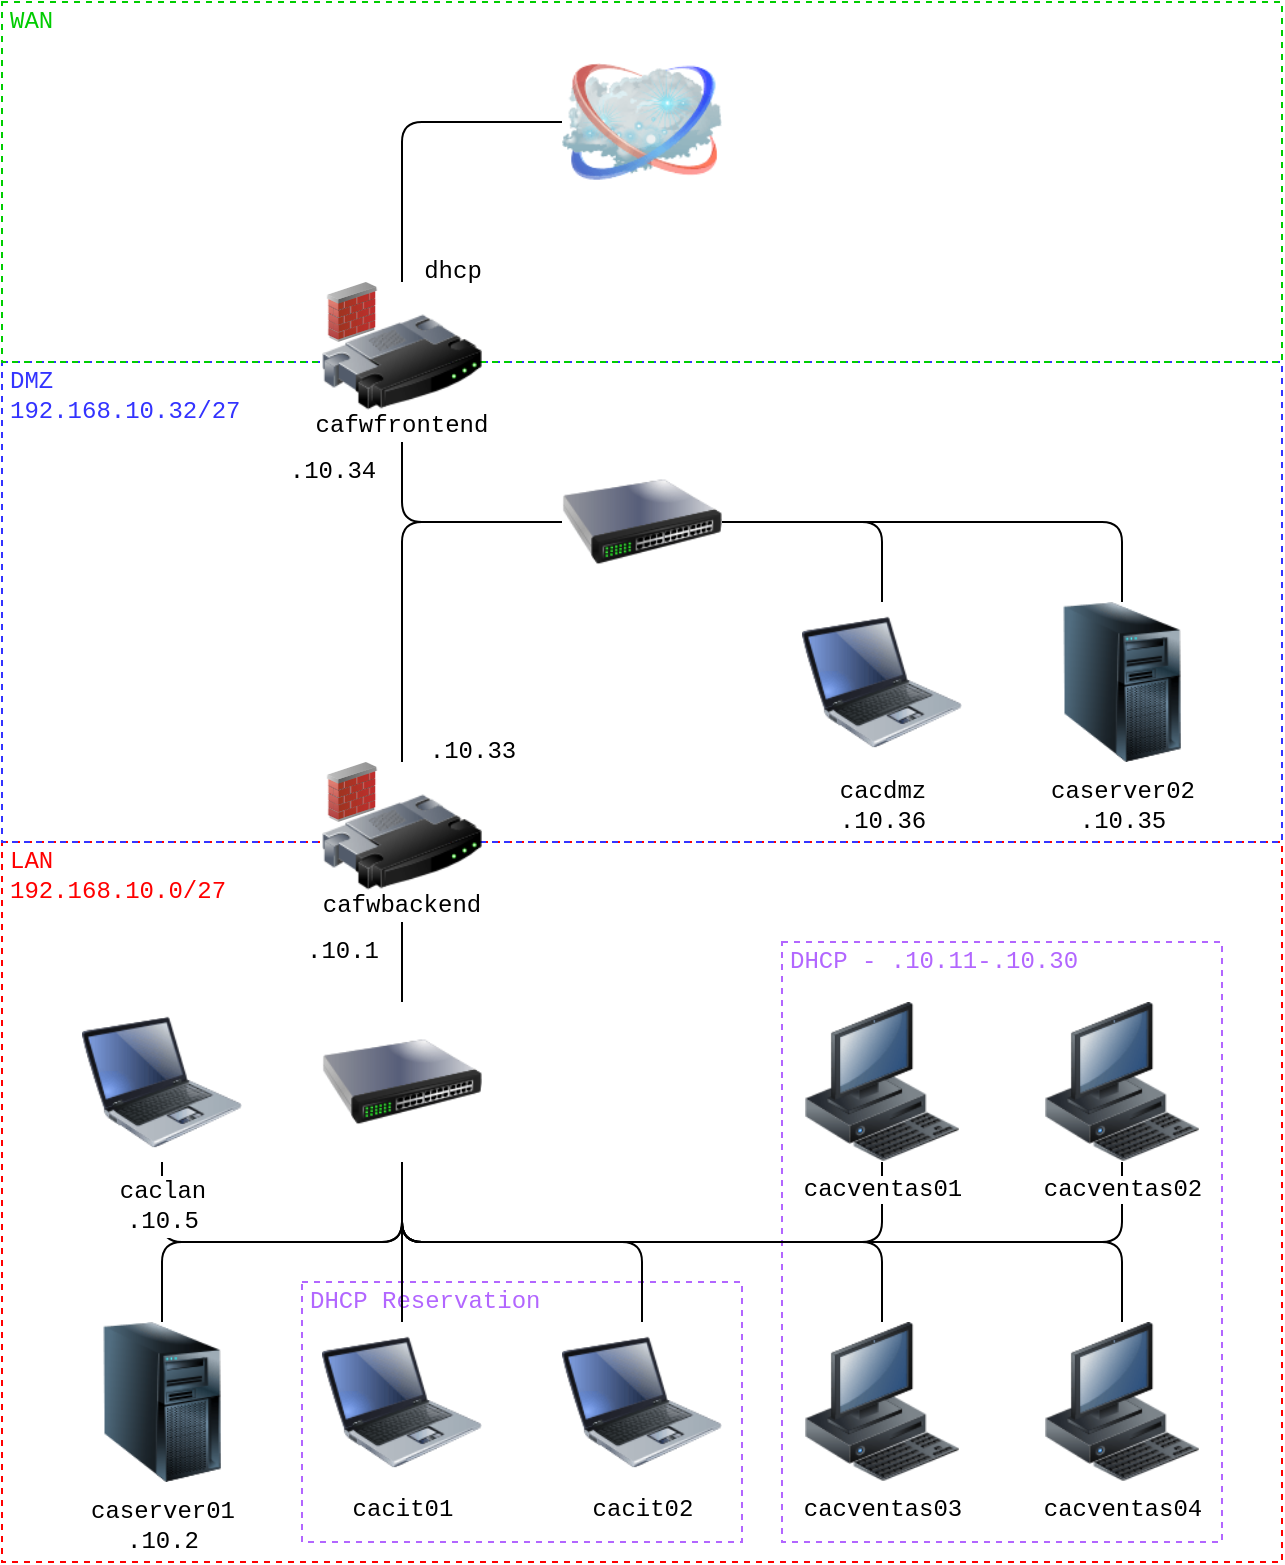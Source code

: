 <mxfile version="21.1.5" type="device">
  <diagram id="33OmDrIaeGSOIB73MbsL" name="Topologia">
    <mxGraphModel dx="837" dy="394" grid="1" gridSize="10" guides="1" tooltips="1" connect="1" arrows="1" fold="1" page="1" pageScale="1" pageWidth="827" pageHeight="1169" math="0" shadow="0">
      <root>
        <mxCell id="0" />
        <mxCell id="1" parent="0" />
        <mxCell id="o23Nrrs_6emBy7w_cN3G-1" value="&lt;span style=&quot;&quot;&gt;&lt;font color=&quot;#ff0000&quot; face=&quot;Courier New&quot;&gt;LAN&lt;br&gt;192.168.10.0/27&lt;/font&gt;&lt;br&gt;&lt;/span&gt;" style="html=1;fontColor=#FF3333;fontStyle=0;align=left;verticalAlign=top;spacing=0;labelBorderColor=none;fillColor=none;dashed=1;strokeWidth=1;strokeColor=#FF0000;spacingLeft=4;spacingTop=-3;" parent="1" vertex="1">
          <mxGeometry x="80" y="460" width="640" height="360" as="geometry" />
        </mxCell>
        <mxCell id="o23Nrrs_6emBy7w_cN3G-4" value="&lt;font color=&quot;#3333ff&quot; style=&quot;&quot;&gt;&lt;font face=&quot;Courier New&quot;&gt;DMZ&lt;br&gt;192.168.10.32/27&lt;/font&gt;&lt;br&gt;&lt;/font&gt;" style="html=1;fontColor=#FF3333;fontStyle=0;align=left;verticalAlign=top;spacing=0;labelBorderColor=none;fillColor=none;dashed=1;strokeWidth=1;strokeColor=#3333FF;spacingLeft=4;spacingTop=-3;" parent="1" vertex="1">
          <mxGeometry x="80" y="220" width="640" height="240" as="geometry" />
        </mxCell>
        <mxCell id="arEiqzPymut2pV-jFZNy-126" value="&lt;font face=&quot;Courier New&quot; color=&quot;#b266ff&quot;&gt;&lt;span style=&quot;&quot;&gt;DHCP Reservation&lt;/span&gt;&lt;/font&gt;" style="html=1;fontColor=#FF3333;fontStyle=0;align=left;verticalAlign=top;spacing=0;labelBorderColor=none;fillColor=none;dashed=1;strokeWidth=1;strokeColor=#B266FF;spacingLeft=4;spacingTop=-3;" parent="1" vertex="1">
          <mxGeometry x="230" y="680" width="220" height="130" as="geometry" />
        </mxCell>
        <mxCell id="a8zwOk9L44SKZ_68pjwN-44" style="edgeStyle=orthogonalEdgeStyle;rounded=1;orthogonalLoop=1;jettySize=auto;html=1;exitX=0.5;exitY=0;exitDx=0;exitDy=0;endArrow=none;endFill=0;strokeColor=default;elbow=vertical;entryX=0.5;entryY=1;entryDx=0;entryDy=0;strokeWidth=1;fontStyle=0" parent="1" source="a8zwOk9L44SKZ_68pjwN-42" target="a8zwOk9L44SKZ_68pjwN-40" edge="1">
          <mxGeometry relative="1" as="geometry">
            <mxPoint x="170" y="350" as="sourcePoint" />
            <mxPoint x="10" y="310" as="targetPoint" />
            <Array as="points" />
          </mxGeometry>
        </mxCell>
        <mxCell id="TXaRUqyJ7K6isS5sePby-1" value="&lt;span style=&quot;&quot;&gt;&lt;font color=&quot;#b266ff&quot; face=&quot;Courier New&quot;&gt;DHCP - .10.11-.10.30&lt;/font&gt;&lt;br&gt;&lt;/span&gt;" style="html=1;fontColor=#FF3333;fontStyle=0;align=left;verticalAlign=top;spacing=0;labelBorderColor=none;fillColor=none;dashed=1;strokeWidth=1;strokeColor=#B266FF;spacingLeft=4;spacingTop=-3;" parent="1" vertex="1">
          <mxGeometry x="470" y="510" width="220" height="300" as="geometry" />
        </mxCell>
        <mxCell id="o23Nrrs_6emBy7w_cN3G-2" value="&lt;font face=&quot;Courier New&quot; color=&quot;#00cc00&quot; style=&quot;&quot;&gt;WAN&lt;/font&gt;" style="html=1;fontColor=#FF3333;fontStyle=0;align=left;verticalAlign=top;spacing=0;labelBorderColor=none;fillColor=none;dashed=1;strokeWidth=1;strokeColor=#00CC00;spacingLeft=4;spacingTop=-3;" parent="1" vertex="1">
          <mxGeometry x="80" y="40" width="640" height="180" as="geometry" />
        </mxCell>
        <mxCell id="a8zwOk9L44SKZ_68pjwN-39" style="edgeStyle=orthogonalEdgeStyle;rounded=1;orthogonalLoop=1;jettySize=auto;html=1;endArrow=none;endFill=0;strokeColor=default;elbow=vertical;entryX=0;entryY=0.5;entryDx=0;entryDy=0;fontStyle=0;exitX=0.5;exitY=0;exitDx=0;exitDy=0;" parent="1" source="yhOIqpPcjkazi2Z7zuX--2" target="a8zwOk9L44SKZ_68pjwN-38" edge="1">
          <mxGeometry relative="1" as="geometry">
            <mxPoint x="280" y="180" as="sourcePoint" />
            <Array as="points" />
          </mxGeometry>
        </mxCell>
        <mxCell id="a8zwOk9L44SKZ_68pjwN-35" value="" style="image;html=1;image=img/lib/clip_art/networking/Switch_128x128.png;strokeColor=#3333FF;labelBorderColor=none;fontStyle=0" parent="1" vertex="1">
          <mxGeometry x="360" y="260" width="80" height="80" as="geometry" />
        </mxCell>
        <mxCell id="a8zwOk9L44SKZ_68pjwN-36" value="&lt;font face=&quot;Courier New&quot;&gt;&lt;span&gt;caserver01&lt;br&gt;&lt;/span&gt;.10.2&lt;br&gt;&lt;/font&gt;" style="image;html=1;image=img/lib/clip_art/computers/Server_Tower_128x128.png;strokeColor=#3333FF;fontStyle=0" parent="1" vertex="1">
          <mxGeometry x="120" y="700" width="80" height="80" as="geometry" />
        </mxCell>
        <mxCell id="a8zwOk9L44SKZ_68pjwN-37" value="&lt;font face=&quot;Courier New&quot;&gt;&lt;span&gt;caserver02&lt;/span&gt;&lt;br&gt;.10.35&lt;br&gt;&lt;/font&gt;" style="image;html=1;image=img/lib/clip_art/computers/Server_Tower_128x128.png;strokeColor=#3333FF;fontStyle=0" parent="1" vertex="1">
          <mxGeometry x="600" y="340" width="80" height="80" as="geometry" />
        </mxCell>
        <mxCell id="a8zwOk9L44SKZ_68pjwN-38" value="" style="image;html=1;image=img/lib/clip_art/networking/Cloud_128x128.png;strokeColor=#3333FF;fontStyle=0" parent="1" vertex="1">
          <mxGeometry x="360" y="60" width="80" height="80" as="geometry" />
        </mxCell>
        <mxCell id="a8zwOk9L44SKZ_68pjwN-42" value="&lt;span&gt;cacit01&lt;/span&gt;" style="image;html=1;image=img/lib/clip_art/computers/Laptop_128x128.png;strokeColor=#3333FF;fontFamily=Courier New;fontStyle=0" parent="1" vertex="1">
          <mxGeometry x="240" y="700" width="80" height="80" as="geometry" />
        </mxCell>
        <mxCell id="a8zwOk9L44SKZ_68pjwN-43" value="&lt;span&gt;cacit02&lt;/span&gt;" style="image;html=1;image=img/lib/clip_art/computers/Laptop_128x128.png;strokeColor=#3333FF;fontFamily=Courier New;fontStyle=0" parent="1" vertex="1">
          <mxGeometry x="360" y="700" width="80" height="80" as="geometry" />
        </mxCell>
        <mxCell id="a8zwOk9L44SKZ_68pjwN-45" style="edgeStyle=orthogonalEdgeStyle;rounded=1;orthogonalLoop=1;jettySize=auto;html=1;exitX=0.5;exitY=0;exitDx=0;exitDy=0;endArrow=none;endFill=0;strokeColor=default;elbow=vertical;entryX=0.5;entryY=1;entryDx=0;entryDy=0;strokeWidth=1;fontStyle=0" parent="1" source="a8zwOk9L44SKZ_68pjwN-43" target="a8zwOk9L44SKZ_68pjwN-40" edge="1">
          <mxGeometry relative="1" as="geometry">
            <mxPoint x="-30" y="750" as="sourcePoint" />
            <mxPoint x="290" y="590" as="targetPoint" />
            <Array as="points" />
          </mxGeometry>
        </mxCell>
        <mxCell id="a8zwOk9L44SKZ_68pjwN-46" style="edgeStyle=orthogonalEdgeStyle;rounded=1;orthogonalLoop=1;jettySize=auto;html=1;exitX=0.5;exitY=1;exitDx=0;exitDy=0;endArrow=none;endFill=0;strokeColor=default;elbow=vertical;entryX=0.5;entryY=0;entryDx=0;entryDy=0;strokeWidth=1;fontStyle=0" parent="1" source="a8zwOk9L44SKZ_68pjwN-40" target="a8zwOk9L44SKZ_68pjwN-36" edge="1">
          <mxGeometry relative="1" as="geometry">
            <mxPoint x="170" y="350" as="sourcePoint" />
            <mxPoint x="10" y="310" as="targetPoint" />
            <Array as="points" />
          </mxGeometry>
        </mxCell>
        <mxCell id="a8zwOk9L44SKZ_68pjwN-48" style="edgeStyle=orthogonalEdgeStyle;rounded=1;orthogonalLoop=1;jettySize=auto;html=1;exitX=0.5;exitY=0;exitDx=0;exitDy=0;endArrow=none;endFill=0;strokeColor=default;elbow=vertical;entryX=0.5;entryY=1;entryDx=0;entryDy=0;fontStyle=0" parent="1" source="a8zwOk9L44SKZ_68pjwN-40" edge="1">
          <mxGeometry relative="1" as="geometry">
            <mxPoint x="930" y="90" as="sourcePoint" />
            <mxPoint x="280" y="500" as="targetPoint" />
            <Array as="points" />
          </mxGeometry>
        </mxCell>
        <mxCell id="a8zwOk9L44SKZ_68pjwN-49" style="edgeStyle=orthogonalEdgeStyle;rounded=1;orthogonalLoop=1;jettySize=auto;html=1;endArrow=none;endFill=0;strokeColor=default;elbow=vertical;entryX=0;entryY=0.5;entryDx=0;entryDy=0;fontStyle=0;exitX=0.5;exitY=1;exitDx=0;exitDy=0;" parent="1" source="yhOIqpPcjkazi2Z7zuX--2" target="a8zwOk9L44SKZ_68pjwN-35" edge="1">
          <mxGeometry relative="1" as="geometry">
            <mxPoint x="280" y="260" as="sourcePoint" />
            <mxPoint x="770" y="50" as="targetPoint" />
            <Array as="points" />
          </mxGeometry>
        </mxCell>
        <mxCell id="a8zwOk9L44SKZ_68pjwN-50" style="edgeStyle=orthogonalEdgeStyle;rounded=1;orthogonalLoop=1;jettySize=auto;html=1;exitX=0.5;exitY=0;exitDx=0;exitDy=0;endArrow=none;endFill=0;strokeColor=default;elbow=vertical;entryX=0;entryY=0.5;entryDx=0;entryDy=0;startArrow=none;fontStyle=0" parent="1" source="bo6uI4muf2ykNfwtQREq-3" target="a8zwOk9L44SKZ_68pjwN-35" edge="1">
          <mxGeometry relative="1" as="geometry">
            <mxPoint x="280" y="420" as="sourcePoint" />
            <mxPoint x="330" y="270" as="targetPoint" />
            <Array as="points" />
          </mxGeometry>
        </mxCell>
        <mxCell id="a8zwOk9L44SKZ_68pjwN-51" style="edgeStyle=orthogonalEdgeStyle;rounded=1;orthogonalLoop=1;jettySize=auto;html=1;exitX=1;exitY=0.5;exitDx=0;exitDy=0;endArrow=none;endFill=0;strokeColor=default;elbow=vertical;entryX=0.5;entryY=0;entryDx=0;entryDy=0;fontStyle=0" parent="1" source="a8zwOk9L44SKZ_68pjwN-35" target="a8zwOk9L44SKZ_68pjwN-37" edge="1">
          <mxGeometry relative="1" as="geometry">
            <mxPoint x="290" y="110" as="sourcePoint" />
            <mxPoint x="770" y="50" as="targetPoint" />
            <Array as="points" />
          </mxGeometry>
        </mxCell>
        <mxCell id="a8zwOk9L44SKZ_68pjwN-52" value="&lt;font face=&quot;Courier New&quot;&gt;&lt;span&gt;cacdmz&lt;/span&gt;&lt;br&gt;.10.36&lt;br&gt;&lt;/font&gt;" style="image;html=1;image=img/lib/clip_art/computers/Laptop_128x128.png;strokeColor=#3333FF;fontStyle=0" parent="1" vertex="1">
          <mxGeometry x="480" y="340" width="80" height="80" as="geometry" />
        </mxCell>
        <mxCell id="a8zwOk9L44SKZ_68pjwN-53" style="edgeStyle=orthogonalEdgeStyle;rounded=1;orthogonalLoop=1;jettySize=auto;html=1;exitX=1;exitY=0.5;exitDx=0;exitDy=0;endArrow=none;endFill=0;strokeColor=default;elbow=vertical;entryX=0.5;entryY=0;entryDx=0;entryDy=0;fontStyle=0" parent="1" source="a8zwOk9L44SKZ_68pjwN-35" target="a8zwOk9L44SKZ_68pjwN-52" edge="1">
          <mxGeometry relative="1" as="geometry">
            <mxPoint x="410" y="270" as="sourcePoint" />
            <mxPoint x="820" y="290" as="targetPoint" />
            <Array as="points">
              <mxPoint x="520" y="300" />
            </Array>
          </mxGeometry>
        </mxCell>
        <mxCell id="a8zwOk9L44SKZ_68pjwN-40" value="" style="image;html=1;image=img/lib/clip_art/networking/Switch_128x128.png;strokeColor=#3333FF;fontFamily=Courier New;fontStyle=0" parent="1" vertex="1">
          <mxGeometry x="240" y="540" width="80" height="80" as="geometry" />
        </mxCell>
        <mxCell id="o23Nrrs_6emBy7w_cN3G-14" style="edgeStyle=orthogonalEdgeStyle;rounded=1;orthogonalLoop=1;jettySize=auto;html=1;exitX=0.5;exitY=1;exitDx=0;exitDy=0;endArrow=none;endFill=0;strokeColor=default;elbow=vertical;entryX=0.5;entryY=1;entryDx=0;entryDy=0;strokeWidth=1;fontStyle=0" parent="1" source="o23Nrrs_6emBy7w_cN3G-13" target="a8zwOk9L44SKZ_68pjwN-40" edge="1">
          <mxGeometry relative="1" as="geometry">
            <mxPoint x="410" y="710" as="sourcePoint" />
            <mxPoint x="290" y="630" as="targetPoint" />
            <Array as="points">
              <mxPoint x="520" y="660" />
              <mxPoint x="280" y="660" />
            </Array>
          </mxGeometry>
        </mxCell>
        <mxCell id="o23Nrrs_6emBy7w_cN3G-13" value="&lt;span&gt;cacventas01&lt;/span&gt;" style="image;html=1;image=img/lib/clip_art/computers/Workstation_128x128.png;strokeColor=#3333FF;fontFamily=Courier New;fontStyle=0" parent="1" vertex="1">
          <mxGeometry x="480" y="540" width="80" height="80" as="geometry" />
        </mxCell>
        <mxCell id="arEiqzPymut2pV-jFZNy-123" style="edgeStyle=orthogonalEdgeStyle;rounded=1;orthogonalLoop=1;jettySize=auto;html=1;endArrow=none;endFill=0;strokeColor=default;elbow=vertical;entryX=0.5;entryY=1;entryDx=0;entryDy=0;strokeWidth=1;exitX=0.5;exitY=0;exitDx=0;exitDy=0;fontStyle=0" parent="1" source="a8zwOk9L44SKZ_68pjwN-61" target="a8zwOk9L44SKZ_68pjwN-40" edge="1">
          <mxGeometry relative="1" as="geometry">
            <mxPoint x="530" y="630" as="sourcePoint" />
            <mxPoint x="290" y="630" as="targetPoint" />
            <Array as="points" />
          </mxGeometry>
        </mxCell>
        <mxCell id="arEiqzPymut2pV-jFZNy-124" style="edgeStyle=orthogonalEdgeStyle;rounded=1;orthogonalLoop=1;jettySize=auto;html=1;exitX=0.5;exitY=1;exitDx=0;exitDy=0;endArrow=none;endFill=0;strokeColor=default;elbow=vertical;entryX=0.5;entryY=1;entryDx=0;entryDy=0;strokeWidth=1;fontStyle=0" parent="1" source="o23Nrrs_6emBy7w_cN3G-15" target="a8zwOk9L44SKZ_68pjwN-40" edge="1">
          <mxGeometry relative="1" as="geometry">
            <mxPoint x="540" y="640" as="sourcePoint" />
            <mxPoint x="300" y="640" as="targetPoint" />
            <Array as="points">
              <mxPoint x="640" y="660" />
              <mxPoint x="280" y="660" />
            </Array>
          </mxGeometry>
        </mxCell>
        <mxCell id="arEiqzPymut2pV-jFZNy-125" style="edgeStyle=orthogonalEdgeStyle;rounded=1;orthogonalLoop=1;jettySize=auto;html=1;exitX=0.5;exitY=0;exitDx=0;exitDy=0;endArrow=none;endFill=0;strokeColor=default;elbow=vertical;entryX=0.5;entryY=1;entryDx=0;entryDy=0;strokeWidth=1;fontStyle=0" parent="1" source="a8zwOk9L44SKZ_68pjwN-62" target="a8zwOk9L44SKZ_68pjwN-40" edge="1">
          <mxGeometry relative="1" as="geometry">
            <mxPoint x="550" y="650" as="sourcePoint" />
            <mxPoint x="310" y="650" as="targetPoint" />
            <Array as="points">
              <mxPoint x="640" y="660" />
              <mxPoint x="280" y="660" />
            </Array>
          </mxGeometry>
        </mxCell>
        <mxCell id="o23Nrrs_6emBy7w_cN3G-15" value="&lt;span&gt;cacventas02&lt;/span&gt;" style="image;html=1;image=img/lib/clip_art/computers/Workstation_128x128.png;strokeColor=#3333FF;fontFamily=Courier New;fontStyle=0" parent="1" vertex="1">
          <mxGeometry x="600" y="540" width="80" height="80" as="geometry" />
        </mxCell>
        <mxCell id="a8zwOk9L44SKZ_68pjwN-61" value="&lt;span&gt;cacventas03&lt;/span&gt;" style="image;html=1;image=img/lib/clip_art/computers/Workstation_128x128.png;strokeColor=#3333FF;fontFamily=Courier New;fontStyle=0" parent="1" vertex="1">
          <mxGeometry x="480" y="700" width="80" height="80" as="geometry" />
        </mxCell>
        <mxCell id="a8zwOk9L44SKZ_68pjwN-62" value="&lt;span&gt;cacventas04&lt;/span&gt;" style="image;html=1;image=img/lib/clip_art/computers/Workstation_128x128.png;strokeColor=#3333FF;fontFamily=Courier New;fontStyle=0" parent="1" vertex="1">
          <mxGeometry x="600" y="700" width="80" height="80" as="geometry" />
        </mxCell>
        <mxCell id="a1GQxm2-zjip5O00yzW4-6" value="&lt;font style=&quot;font-size: 12px;&quot; color=&quot;#000000&quot;&gt;.10.1&lt;/font&gt;" style="text;html=1;align=center;verticalAlign=middle;resizable=0;points=[];autosize=1;strokeColor=none;fillColor=none;fontColor=#B266FF;fontFamily=Courier New;fontStyle=0" parent="1" vertex="1">
          <mxGeometry x="220" y="500" width="60" height="30" as="geometry" />
        </mxCell>
        <mxCell id="a1GQxm2-zjip5O00yzW4-7" value="&lt;font style=&quot;font-size: 12px;&quot; color=&quot;#000000&quot;&gt;.10.34&lt;/font&gt;" style="text;html=1;align=center;verticalAlign=middle;resizable=0;points=[];autosize=1;strokeColor=none;fillColor=none;fontColor=#B266FF;fontFamily=Courier New;fontStyle=0" parent="1" vertex="1">
          <mxGeometry x="210" y="260" width="70" height="30" as="geometry" />
        </mxCell>
        <mxCell id="TXaRUqyJ7K6isS5sePby-6" value="&lt;font style=&quot;font-size: 12px;&quot; color=&quot;#000000&quot;&gt;.10.33&lt;/font&gt;" style="text;html=1;align=center;verticalAlign=middle;resizable=0;points=[];autosize=1;strokeColor=none;fillColor=none;fontColor=#B266FF;fontFamily=Courier New;fontStyle=0" parent="1" vertex="1">
          <mxGeometry x="280" y="400" width="70" height="30" as="geometry" />
        </mxCell>
        <mxCell id="bo6uI4muf2ykNfwtQREq-2" value="cafwbackend" style="group;verticalAlign=bottom;fontFamily=Courier New;labelBackgroundColor=default;fontStyle=0" parent="1" vertex="1" connectable="0">
          <mxGeometry x="240" y="420" width="80" height="80" as="geometry" />
        </mxCell>
        <mxCell id="bo6uI4muf2ykNfwtQREq-3" value="" style="image;html=1;image=img/lib/clip_art/networking/Router_128x128.png;strokeColor=#3333FF;fontStyle=0" parent="bo6uI4muf2ykNfwtQREq-2" vertex="1">
          <mxGeometry width="80" height="80" as="geometry" />
        </mxCell>
        <mxCell id="bo6uI4muf2ykNfwtQREq-4" value="" style="image;html=1;image=img/lib/clip_art/networking/Firewall_02_128x128.png;strokeColor=#3333FF;fontStyle=0" parent="bo6uI4muf2ykNfwtQREq-2" vertex="1">
          <mxGeometry width="30" height="30" as="geometry" />
        </mxCell>
        <mxCell id="a1GQxm2-zjip5O00yzW4-8" value="&lt;font style=&quot;font-size: 12px;&quot; color=&quot;#000000&quot;&gt;dhcp&lt;/font&gt;" style="text;html=1;align=center;verticalAlign=middle;resizable=0;points=[];autosize=1;strokeColor=none;fillColor=none;fontColor=#B266FF;fontFamily=Courier New;fontStyle=0" parent="1" vertex="1">
          <mxGeometry x="280" y="160" width="50" height="30" as="geometry" />
        </mxCell>
        <mxCell id="yhOIqpPcjkazi2Z7zuX--1" value="cafwfrontend" style="group;verticalAlign=bottom;fontFamily=Courier New;labelBackgroundColor=default;fontStyle=0" parent="1" vertex="1" connectable="0">
          <mxGeometry x="240" y="180" width="80" height="80" as="geometry" />
        </mxCell>
        <mxCell id="yhOIqpPcjkazi2Z7zuX--2" value="" style="image;html=1;image=img/lib/clip_art/networking/Router_128x128.png;strokeColor=#3333FF;fontStyle=0" parent="yhOIqpPcjkazi2Z7zuX--1" vertex="1">
          <mxGeometry width="80" height="80" as="geometry" />
        </mxCell>
        <mxCell id="yhOIqpPcjkazi2Z7zuX--3" value="" style="image;html=1;image=img/lib/clip_art/networking/Firewall_02_128x128.png;strokeColor=#3333FF;fontStyle=0" parent="yhOIqpPcjkazi2Z7zuX--1" vertex="1">
          <mxGeometry width="30" height="30" as="geometry" />
        </mxCell>
        <mxCell id="qa0n64Ku9Bl4njJ6WHnX-2" style="edgeStyle=orthogonalEdgeStyle;rounded=1;orthogonalLoop=1;jettySize=auto;html=1;endArrow=none;endFill=0;strokeColor=default;elbow=vertical;entryX=0.5;entryY=1;entryDx=0;entryDy=0;strokeWidth=1;fontStyle=0" edge="1" parent="1" source="qa0n64Ku9Bl4njJ6WHnX-1" target="a8zwOk9L44SKZ_68pjwN-40">
          <mxGeometry relative="1" as="geometry">
            <mxPoint x="530" y="630" as="sourcePoint" />
            <mxPoint x="290" y="630" as="targetPoint" />
            <Array as="points">
              <mxPoint x="160" y="660" />
              <mxPoint x="280" y="660" />
            </Array>
          </mxGeometry>
        </mxCell>
        <mxCell id="qa0n64Ku9Bl4njJ6WHnX-1" value="&lt;font face=&quot;Courier New&quot;&gt;&lt;span&gt;caclan&lt;br&gt;&lt;/span&gt;.10.5&lt;br&gt;&lt;/font&gt;" style="image;html=1;image=img/lib/clip_art/computers/Laptop_128x128.png;strokeColor=#3333FF;fontStyle=0" vertex="1" parent="1">
          <mxGeometry x="120" y="540" width="80" height="80" as="geometry" />
        </mxCell>
      </root>
    </mxGraphModel>
  </diagram>
</mxfile>
